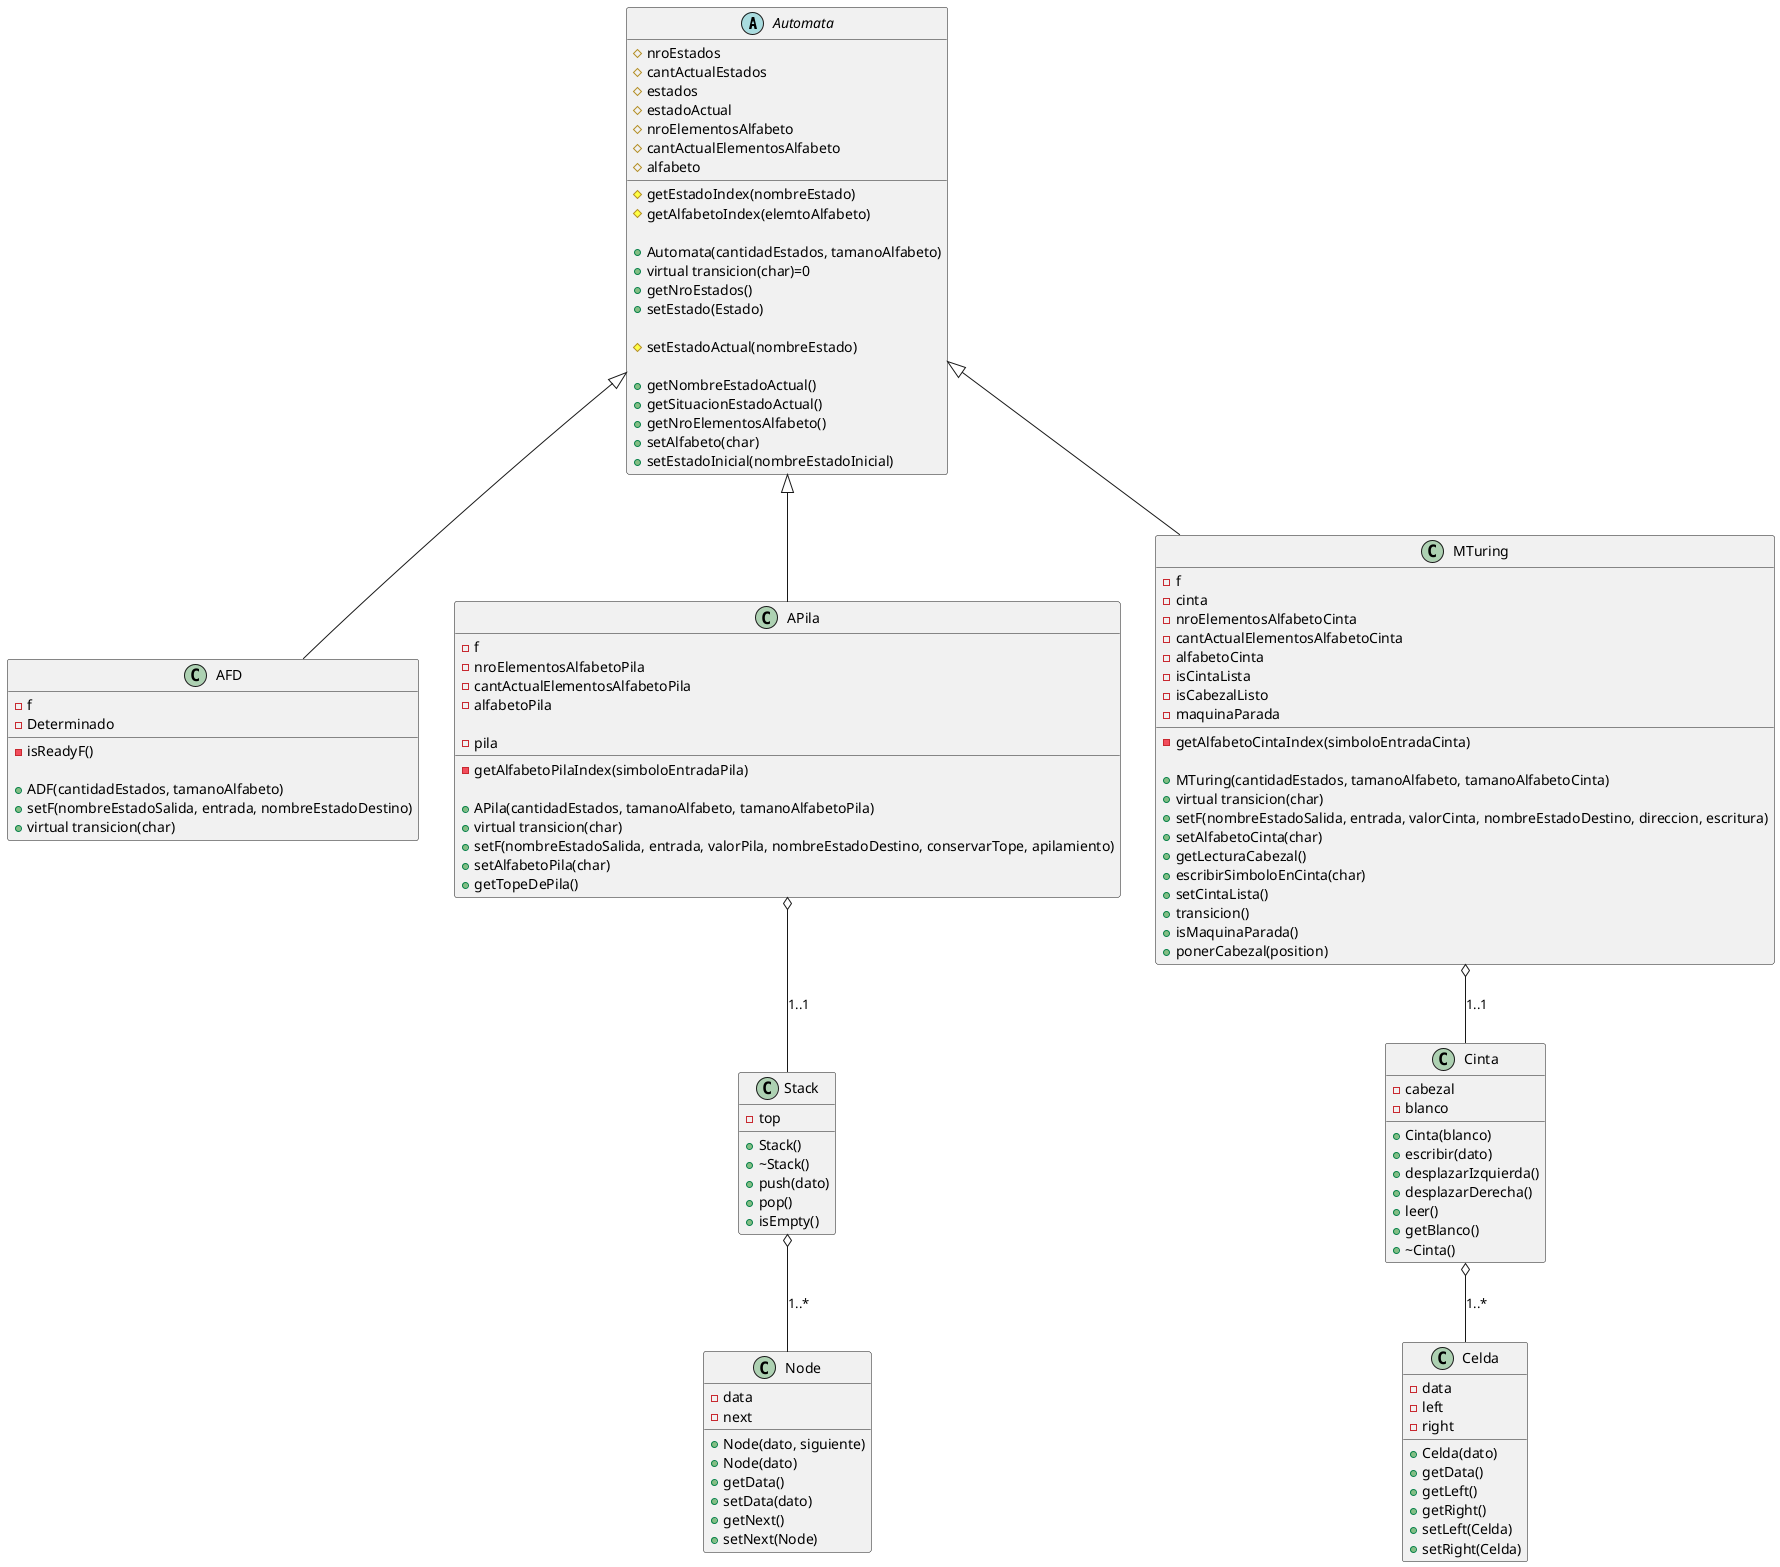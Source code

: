 @startuml

Automata <|-- AFD
Automata <|-- APila
Automata <|-- MTuring

APila o-- Stack : 1..1
Stack o-- Node : 1..*

MTuring o-- Cinta : 1..1
Cinta o-- Celda : 1..*

abstract class Automata {
#nroEstados
#cantActualEstados
#estados
#estadoActual
#nroElementosAlfabeto
#cantActualElementosAlfabeto
#alfabeto
#getEstadoIndex(nombreEstado)
#getAlfabetoIndex(elemtoAlfabeto)

+Automata(cantidadEstados, tamanoAlfabeto)
+virtual transicion(char)=0
+getNroEstados()
+setEstado(Estado)

#setEstadoActual(nombreEstado)

+getNombreEstadoActual()
+getSituacionEstadoActual()
+getNroElementosAlfabeto()
+setAlfabeto(char)
+setEstadoInicial(nombreEstadoInicial)
}

class AFD{
- f
-Determinado
-isReadyF()

+ADF(cantidadEstados, tamanoAlfabeto)
+setF(nombreEstadoSalida, entrada, nombreEstadoDestino)
+virtual transicion(char)
}

class APila{
- f
-nroElementosAlfabetoPila
-cantActualElementosAlfabetoPila
-alfabetoPila

-pila
-getAlfabetoPilaIndex(simboloEntradaPila)

+APila(cantidadEstados, tamanoAlfabeto, tamanoAlfabetoPila)
+virtual transicion(char)
+setF(nombreEstadoSalida, entrada, valorPila, nombreEstadoDestino, conservarTope, apilamiento)
+setAlfabetoPila(char)
+getTopeDePila()
}

class Stack{
-top
+Stack()
+~Stack()
+push(dato)
+pop()
+isEmpty()
}

class Node {
-data
-next
+Node(dato, siguiente)
+Node(dato)
+getData()
+setData(dato)
+getNext()
+setNext(Node)
}

class MTuring{
- f
-cinta
-nroElementosAlfabetoCinta
-cantActualElementosAlfabetoCinta
-alfabetoCinta
-isCintaLista
-isCabezalListo
-maquinaParada

-getAlfabetoCintaIndex(simboloEntradaCinta)

+MTuring(cantidadEstados, tamanoAlfabeto, tamanoAlfabetoCinta)
+virtual transicion(char)
+setF(nombreEstadoSalida, entrada, valorCinta, nombreEstadoDestino, direccion, escritura)
+setAlfabetoCinta(char)
+getLecturaCabezal()
+escribirSimboloEnCinta(char)
+setCintaLista()
+transicion()
+isMaquinaParada()
+ponerCabezal(position)
}


class Cinta{
-cabezal
-blanco
+Cinta(blanco)
+escribir(dato)
+desplazarIzquierda()
+desplazarDerecha()
+leer()
+getBlanco()
+~Cinta()
}

class Celda{
-data
-left
-right
+Celda(dato)
+getData()
+getLeft()
+getRight()
+setLeft(Celda)
+setRight(Celda)
}

@enduml